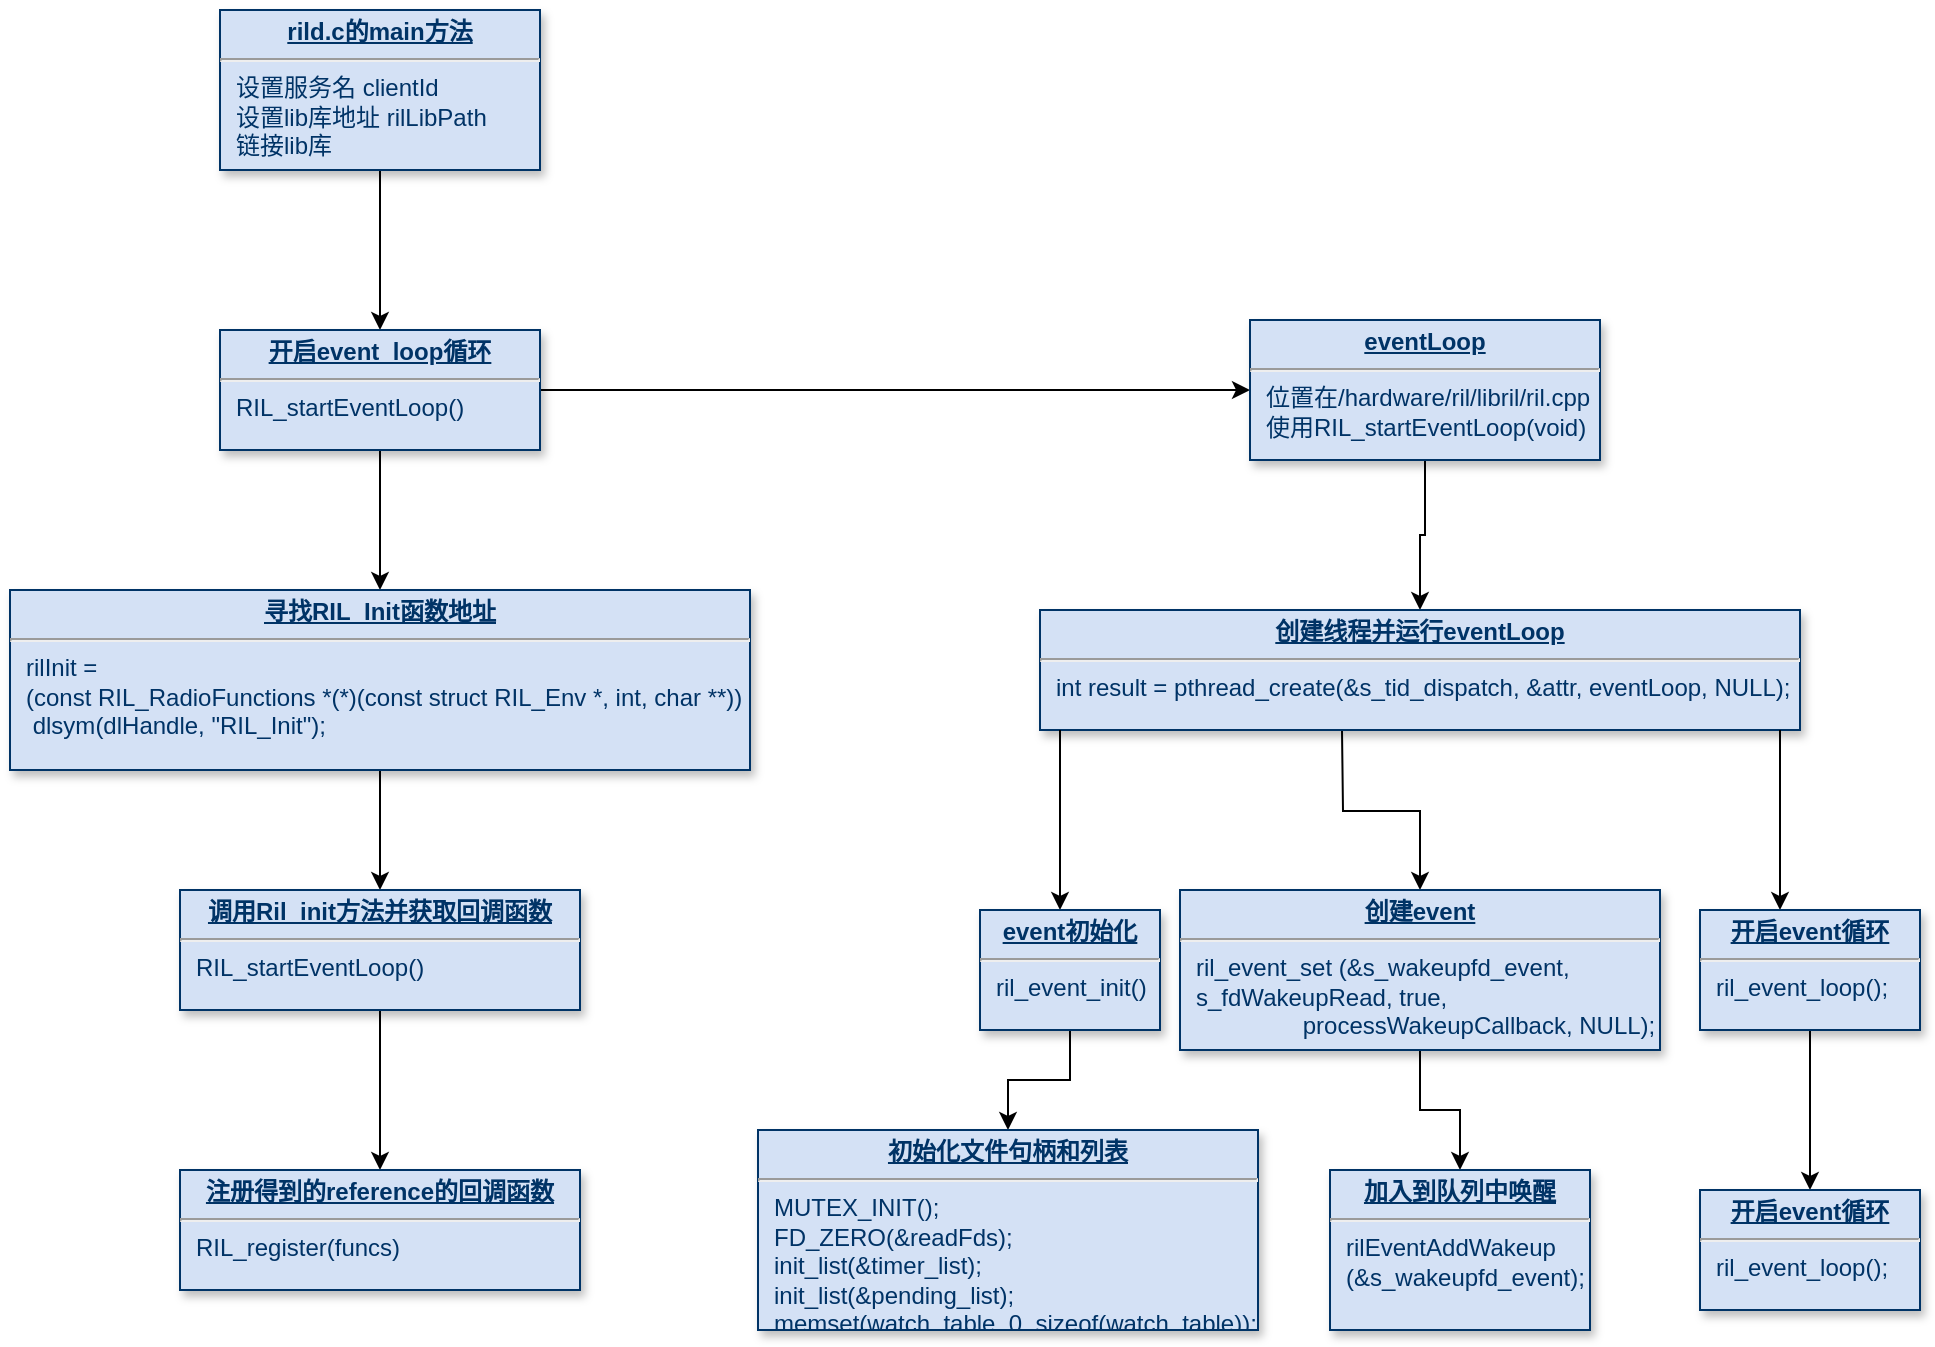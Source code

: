 <mxfile version="15.7.4" type="github">
  <diagram name="Page-1" id="efa7a0a1-bf9b-a30e-e6df-94a7791c09e9">
    <mxGraphModel dx="1422" dy="762" grid="1" gridSize="10" guides="1" tooltips="1" connect="1" arrows="1" fold="1" page="1" pageScale="1" pageWidth="3300" pageHeight="4681" background="none" math="0" shadow="0">
      <root>
        <mxCell id="0" />
        <mxCell id="1" parent="0" />
        <mxCell id="EKuOJ4cv29JxxuzC1nA7-30" value="" style="edgeStyle=orthogonalEdgeStyle;rounded=0;orthogonalLoop=1;jettySize=auto;html=1;" edge="1" parent="1" source="29" target="EKuOJ4cv29JxxuzC1nA7-29">
          <mxGeometry relative="1" as="geometry" />
        </mxCell>
        <mxCell id="29" value="&lt;p style=&quot;margin: 4px 0px 0px ; text-align: center&quot;&gt;&lt;b&gt;&lt;u&gt;rild.c的main方法&lt;/u&gt;&lt;/b&gt;&lt;br&gt;&lt;/p&gt;&lt;hr&gt;&lt;p style=&quot;margin: 0px ; margin-left: 8px&quot;&gt;设置服务名 clientId&lt;/p&gt;&lt;p style=&quot;margin: 0px ; margin-left: 8px&quot;&gt;设置lib库地址 rilLibPath&lt;br&gt;&lt;/p&gt;&lt;p style=&quot;margin: 0px ; margin-left: 8px&quot;&gt;链接lib库&lt;br&gt;&lt;/p&gt;" style="verticalAlign=top;align=left;overflow=fill;fontSize=12;fontFamily=Helvetica;html=1;strokeColor=#003366;shadow=1;fillColor=#D4E1F5;fontColor=#003366" parent="1" vertex="1">
          <mxGeometry x="720" y="70" width="160" height="80" as="geometry" />
        </mxCell>
        <mxCell id="EKuOJ4cv29JxxuzC1nA7-32" value="" style="edgeStyle=orthogonalEdgeStyle;rounded=0;orthogonalLoop=1;jettySize=auto;html=1;" edge="1" parent="1" source="EKuOJ4cv29JxxuzC1nA7-29" target="EKuOJ4cv29JxxuzC1nA7-31">
          <mxGeometry relative="1" as="geometry" />
        </mxCell>
        <mxCell id="EKuOJ4cv29JxxuzC1nA7-38" value="" style="edgeStyle=orthogonalEdgeStyle;rounded=0;orthogonalLoop=1;jettySize=auto;html=1;" edge="1" parent="1" source="EKuOJ4cv29JxxuzC1nA7-29" target="EKuOJ4cv29JxxuzC1nA7-37">
          <mxGeometry relative="1" as="geometry" />
        </mxCell>
        <mxCell id="EKuOJ4cv29JxxuzC1nA7-29" value="&lt;p style=&quot;margin: 4px 0px 0px ; text-align: center&quot;&gt;&lt;b&gt;&lt;u&gt;开启event_loop循环&lt;/u&gt;&lt;/b&gt;&lt;br&gt;&lt;/p&gt;&lt;hr&gt;&lt;p style=&quot;margin: 0px ; margin-left: 8px&quot;&gt;RIL_startEventLoop()&lt;br&gt;&lt;/p&gt;" style="verticalAlign=top;align=left;overflow=fill;fontSize=12;fontFamily=Helvetica;html=1;strokeColor=#003366;shadow=1;fillColor=#D4E1F5;fontColor=#003366" vertex="1" parent="1">
          <mxGeometry x="720" y="230" width="160" height="60" as="geometry" />
        </mxCell>
        <mxCell id="EKuOJ4cv29JxxuzC1nA7-34" value="" style="edgeStyle=orthogonalEdgeStyle;rounded=0;orthogonalLoop=1;jettySize=auto;html=1;" edge="1" parent="1" source="EKuOJ4cv29JxxuzC1nA7-31" target="EKuOJ4cv29JxxuzC1nA7-33">
          <mxGeometry relative="1" as="geometry" />
        </mxCell>
        <mxCell id="EKuOJ4cv29JxxuzC1nA7-31" value="&lt;p style=&quot;margin: 4px 0px 0px ; text-align: center&quot;&gt;&lt;b&gt;&lt;u&gt;寻找RIL_Init函数地址&lt;/u&gt;&lt;/b&gt;&lt;br&gt;&lt;/p&gt;&lt;hr&gt;&lt;p style=&quot;margin: 0px ; margin-left: 8px&quot;&gt;rilInit =&lt;/p&gt;&lt;p style=&quot;margin: 0px ; margin-left: 8px&quot;&gt;(const RIL_Radio&lt;span&gt;Functions&amp;nbsp;&lt;/span&gt;&lt;span&gt;*(*)(const&amp;nbsp;&lt;/span&gt;&lt;span&gt;struct RIL_Env *,&amp;nbsp;&lt;/span&gt;&lt;span&gt;int, char **))&lt;/span&gt;&lt;/p&gt;&lt;p style=&quot;margin: 0px ; margin-left: 8px&quot;&gt;&amp;nbsp;&lt;span&gt;dlsym&lt;/span&gt;&lt;span&gt;(dlHandle, &quot;RIL_Init&quot;);&lt;/span&gt;&lt;/p&gt;" style="verticalAlign=top;align=left;overflow=fill;fontSize=12;fontFamily=Helvetica;html=1;strokeColor=#003366;shadow=1;fillColor=#D4E1F5;fontColor=#003366" vertex="1" parent="1">
          <mxGeometry x="615" y="360" width="370" height="90" as="geometry" />
        </mxCell>
        <mxCell id="EKuOJ4cv29JxxuzC1nA7-36" value="" style="edgeStyle=orthogonalEdgeStyle;rounded=0;orthogonalLoop=1;jettySize=auto;html=1;" edge="1" parent="1" source="EKuOJ4cv29JxxuzC1nA7-33" target="EKuOJ4cv29JxxuzC1nA7-35">
          <mxGeometry relative="1" as="geometry" />
        </mxCell>
        <mxCell id="EKuOJ4cv29JxxuzC1nA7-33" value="&lt;p style=&quot;margin: 4px 0px 0px ; text-align: center&quot;&gt;&lt;b&gt;&lt;u&gt;调用Ril_init方法并获取回调函数&lt;/u&gt;&lt;/b&gt;&lt;br&gt;&lt;/p&gt;&lt;hr&gt;&lt;p style=&quot;margin: 0px ; margin-left: 8px&quot;&gt;RIL_startEventLoop()&lt;br&gt;&lt;/p&gt;" style="verticalAlign=top;align=left;overflow=fill;fontSize=12;fontFamily=Helvetica;html=1;strokeColor=#003366;shadow=1;fillColor=#D4E1F5;fontColor=#003366" vertex="1" parent="1">
          <mxGeometry x="700" y="510" width="200" height="60" as="geometry" />
        </mxCell>
        <mxCell id="EKuOJ4cv29JxxuzC1nA7-35" value="&lt;p style=&quot;margin: 4px 0px 0px ; text-align: center&quot;&gt;&lt;b&gt;&lt;u&gt;注册得到的reference的回调函数&lt;/u&gt;&lt;/b&gt;&lt;br&gt;&lt;/p&gt;&lt;hr&gt;&lt;p style=&quot;margin: 0px ; margin-left: 8px&quot;&gt;RIL_register(funcs)&lt;br&gt;&lt;/p&gt;" style="verticalAlign=top;align=left;overflow=fill;fontSize=12;fontFamily=Helvetica;html=1;strokeColor=#003366;shadow=1;fillColor=#D4E1F5;fontColor=#003366" vertex="1" parent="1">
          <mxGeometry x="700" y="650" width="200" height="60" as="geometry" />
        </mxCell>
        <mxCell id="EKuOJ4cv29JxxuzC1nA7-42" value="" style="edgeStyle=orthogonalEdgeStyle;rounded=0;orthogonalLoop=1;jettySize=auto;html=1;" edge="1" parent="1" source="EKuOJ4cv29JxxuzC1nA7-37" target="EKuOJ4cv29JxxuzC1nA7-41">
          <mxGeometry relative="1" as="geometry" />
        </mxCell>
        <mxCell id="EKuOJ4cv29JxxuzC1nA7-37" value="&lt;p style=&quot;margin: 4px 0px 0px ; text-align: center&quot;&gt;&lt;b&gt;&lt;u&gt;eventLoop&lt;/u&gt;&lt;/b&gt;&lt;br&gt;&lt;/p&gt;&lt;hr&gt;&lt;p style=&quot;margin: 0px ; margin-left: 8px&quot;&gt;位置在/hardware/ril/libril/ril.cpp&lt;br&gt;&lt;/p&gt;&lt;p style=&quot;margin: 0px ; margin-left: 8px&quot;&gt;使用RIL_startEventLoop(void)&lt;br&gt;&lt;/p&gt;" style="verticalAlign=top;align=left;overflow=fill;fontSize=12;fontFamily=Helvetica;html=1;strokeColor=#003366;shadow=1;fillColor=#D4E1F5;fontColor=#003366" vertex="1" parent="1">
          <mxGeometry x="1235" y="225" width="175" height="70" as="geometry" />
        </mxCell>
        <mxCell id="EKuOJ4cv29JxxuzC1nA7-44" value="" style="edgeStyle=orthogonalEdgeStyle;rounded=0;orthogonalLoop=1;jettySize=auto;html=1;" edge="1" parent="1" target="EKuOJ4cv29JxxuzC1nA7-43">
          <mxGeometry relative="1" as="geometry">
            <mxPoint x="1281" y="430" as="sourcePoint" />
          </mxGeometry>
        </mxCell>
        <mxCell id="EKuOJ4cv29JxxuzC1nA7-41" value="&lt;p style=&quot;margin: 4px 0px 0px ; text-align: center&quot;&gt;&lt;b&gt;&lt;u&gt;创建线程并运行eventLoop&lt;/u&gt;&lt;/b&gt;&lt;br&gt;&lt;/p&gt;&lt;hr&gt;&lt;p style=&quot;margin: 0px ; margin-left: 8px&quot;&gt;int result = pthread_create(&amp;amp;s_tid_dispatch, &amp;amp;attr, eventLoop, NULL);&lt;br&gt;&lt;/p&gt;" style="verticalAlign=top;align=left;overflow=fill;fontSize=12;fontFamily=Helvetica;html=1;strokeColor=#003366;shadow=1;fillColor=#D4E1F5;fontColor=#003366" vertex="1" parent="1">
          <mxGeometry x="1130" y="370" width="380" height="60" as="geometry" />
        </mxCell>
        <mxCell id="EKuOJ4cv29JxxuzC1nA7-52" value="" style="edgeStyle=orthogonalEdgeStyle;rounded=0;orthogonalLoop=1;jettySize=auto;html=1;" edge="1" parent="1" source="EKuOJ4cv29JxxuzC1nA7-43" target="EKuOJ4cv29JxxuzC1nA7-51">
          <mxGeometry relative="1" as="geometry" />
        </mxCell>
        <mxCell id="EKuOJ4cv29JxxuzC1nA7-43" value="&lt;p style=&quot;margin: 4px 0px 0px ; text-align: center&quot;&gt;&lt;b&gt;&lt;u&gt;创建event&lt;/u&gt;&lt;/b&gt;&lt;br&gt;&lt;/p&gt;&lt;hr&gt;&lt;p style=&quot;margin: 0px ; margin-left: 8px&quot;&gt;ril_event_set (&amp;amp;s_wakeupfd_event,&amp;nbsp;&lt;/p&gt;&lt;p style=&quot;margin: 0px ; margin-left: 8px&quot;&gt;s_fdWakeupRead, true,&lt;/p&gt;&lt;p style=&quot;margin: 0px ; margin-left: 8px&quot;&gt;&amp;nbsp; &amp;nbsp; &amp;nbsp; &amp;nbsp; &amp;nbsp; &amp;nbsp; &amp;nbsp; &amp;nbsp; processWakeupCallback, NULL);&lt;/p&gt;" style="verticalAlign=top;align=left;overflow=fill;fontSize=12;fontFamily=Helvetica;html=1;strokeColor=#003366;shadow=1;fillColor=#D4E1F5;fontColor=#003366" vertex="1" parent="1">
          <mxGeometry x="1200" y="510" width="240" height="80" as="geometry" />
        </mxCell>
        <mxCell id="EKuOJ4cv29JxxuzC1nA7-45" value="" style="endArrow=classic;html=1;rounded=0;" edge="1" parent="1">
          <mxGeometry width="50" height="50" relative="1" as="geometry">
            <mxPoint x="1140" y="430" as="sourcePoint" />
            <mxPoint x="1140" y="520" as="targetPoint" />
          </mxGeometry>
        </mxCell>
        <mxCell id="EKuOJ4cv29JxxuzC1nA7-50" value="" style="edgeStyle=orthogonalEdgeStyle;rounded=0;orthogonalLoop=1;jettySize=auto;html=1;" edge="1" parent="1" source="EKuOJ4cv29JxxuzC1nA7-46" target="EKuOJ4cv29JxxuzC1nA7-49">
          <mxGeometry relative="1" as="geometry" />
        </mxCell>
        <mxCell id="EKuOJ4cv29JxxuzC1nA7-46" value="&lt;p style=&quot;margin: 4px 0px 0px ; text-align: center&quot;&gt;&lt;b&gt;&lt;u&gt;event初始化&lt;/u&gt;&lt;/b&gt;&lt;br&gt;&lt;/p&gt;&lt;hr&gt;&lt;p style=&quot;margin: 0px ; margin-left: 8px&quot;&gt;ril_event_init()&lt;br&gt;&lt;/p&gt;" style="verticalAlign=top;align=left;overflow=fill;fontSize=12;fontFamily=Helvetica;html=1;strokeColor=#003366;shadow=1;fillColor=#D4E1F5;fontColor=#003366" vertex="1" parent="1">
          <mxGeometry x="1100" y="520" width="90" height="60" as="geometry" />
        </mxCell>
        <mxCell id="EKuOJ4cv29JxxuzC1nA7-49" value="&lt;p style=&quot;margin: 4px 0px 0px ; text-align: center&quot;&gt;&lt;b&gt;&lt;u&gt;初始化文件句柄和列表&lt;/u&gt;&lt;/b&gt;&lt;br&gt;&lt;/p&gt;&lt;hr&gt;&lt;p style=&quot;margin: 0px ; margin-left: 8px&quot;&gt;MUTEX_INIT();&lt;/p&gt;&lt;p style=&quot;margin: 0px ; margin-left: 8px&quot;&gt;FD_ZERO(&amp;amp;readFds);&lt;/p&gt;&lt;p style=&quot;margin: 0px ; margin-left: 8px&quot;&gt;init_list(&amp;amp;timer_list);&lt;/p&gt;&lt;p style=&quot;margin: 0px ; margin-left: 8px&quot;&gt;init_list(&amp;amp;pending_list);&lt;/p&gt;&lt;p style=&quot;margin: 0px ; margin-left: 8px&quot;&gt;memset(watch_table, 0, sizeof(watch_table));&lt;/p&gt;" style="verticalAlign=top;align=left;overflow=fill;fontSize=12;fontFamily=Helvetica;html=1;strokeColor=#003366;shadow=1;fillColor=#D4E1F5;fontColor=#003366" vertex="1" parent="1">
          <mxGeometry x="989" y="630" width="250" height="100" as="geometry" />
        </mxCell>
        <mxCell id="EKuOJ4cv29JxxuzC1nA7-51" value="&lt;p style=&quot;margin: 4px 0px 0px ; text-align: center&quot;&gt;&lt;b&gt;&lt;u&gt;加入到队列中唤醒&lt;/u&gt;&lt;/b&gt;&lt;br&gt;&lt;/p&gt;&lt;hr&gt;&lt;p style=&quot;margin: 0px ; margin-left: 8px&quot;&gt;rilEventAddWakeup&amp;nbsp;&lt;/p&gt;&lt;p style=&quot;margin: 0px ; margin-left: 8px&quot;&gt;(&amp;amp;s_wakeupfd_event);&lt;br&gt;&lt;/p&gt;" style="verticalAlign=top;align=left;overflow=fill;fontSize=12;fontFamily=Helvetica;html=1;strokeColor=#003366;shadow=1;fillColor=#D4E1F5;fontColor=#003366" vertex="1" parent="1">
          <mxGeometry x="1275" y="650" width="130" height="80" as="geometry" />
        </mxCell>
        <mxCell id="EKuOJ4cv29JxxuzC1nA7-61" value="" style="endArrow=classic;html=1;rounded=0;" edge="1" parent="1">
          <mxGeometry width="50" height="50" relative="1" as="geometry">
            <mxPoint x="1500" y="430" as="sourcePoint" />
            <mxPoint x="1500" y="520" as="targetPoint" />
          </mxGeometry>
        </mxCell>
        <mxCell id="EKuOJ4cv29JxxuzC1nA7-65" value="" style="edgeStyle=orthogonalEdgeStyle;rounded=0;orthogonalLoop=1;jettySize=auto;html=1;" edge="1" parent="1" source="EKuOJ4cv29JxxuzC1nA7-62" target="EKuOJ4cv29JxxuzC1nA7-64">
          <mxGeometry relative="1" as="geometry" />
        </mxCell>
        <mxCell id="EKuOJ4cv29JxxuzC1nA7-62" value="&lt;p style=&quot;margin: 4px 0px 0px ; text-align: center&quot;&gt;&lt;b&gt;&lt;u&gt;开启event循环&lt;/u&gt;&lt;/b&gt;&lt;br&gt;&lt;/p&gt;&lt;hr&gt;&lt;p style=&quot;margin: 0px ; margin-left: 8px&quot;&gt;ril_event_loop();&lt;br&gt;&lt;/p&gt;" style="verticalAlign=top;align=left;overflow=fill;fontSize=12;fontFamily=Helvetica;html=1;strokeColor=#003366;shadow=1;fillColor=#D4E1F5;fontColor=#003366" vertex="1" parent="1">
          <mxGeometry x="1460" y="520" width="110" height="60" as="geometry" />
        </mxCell>
        <mxCell id="EKuOJ4cv29JxxuzC1nA7-64" value="&lt;p style=&quot;margin: 4px 0px 0px ; text-align: center&quot;&gt;&lt;b&gt;&lt;u&gt;开启event循环&lt;/u&gt;&lt;/b&gt;&lt;br&gt;&lt;/p&gt;&lt;hr&gt;&lt;p style=&quot;margin: 0px ; margin-left: 8px&quot;&gt;ril_event_loop();&lt;br&gt;&lt;/p&gt;" style="verticalAlign=top;align=left;overflow=fill;fontSize=12;fontFamily=Helvetica;html=1;strokeColor=#003366;shadow=1;fillColor=#D4E1F5;fontColor=#003366" vertex="1" parent="1">
          <mxGeometry x="1460" y="660" width="110" height="60" as="geometry" />
        </mxCell>
      </root>
    </mxGraphModel>
  </diagram>
</mxfile>
